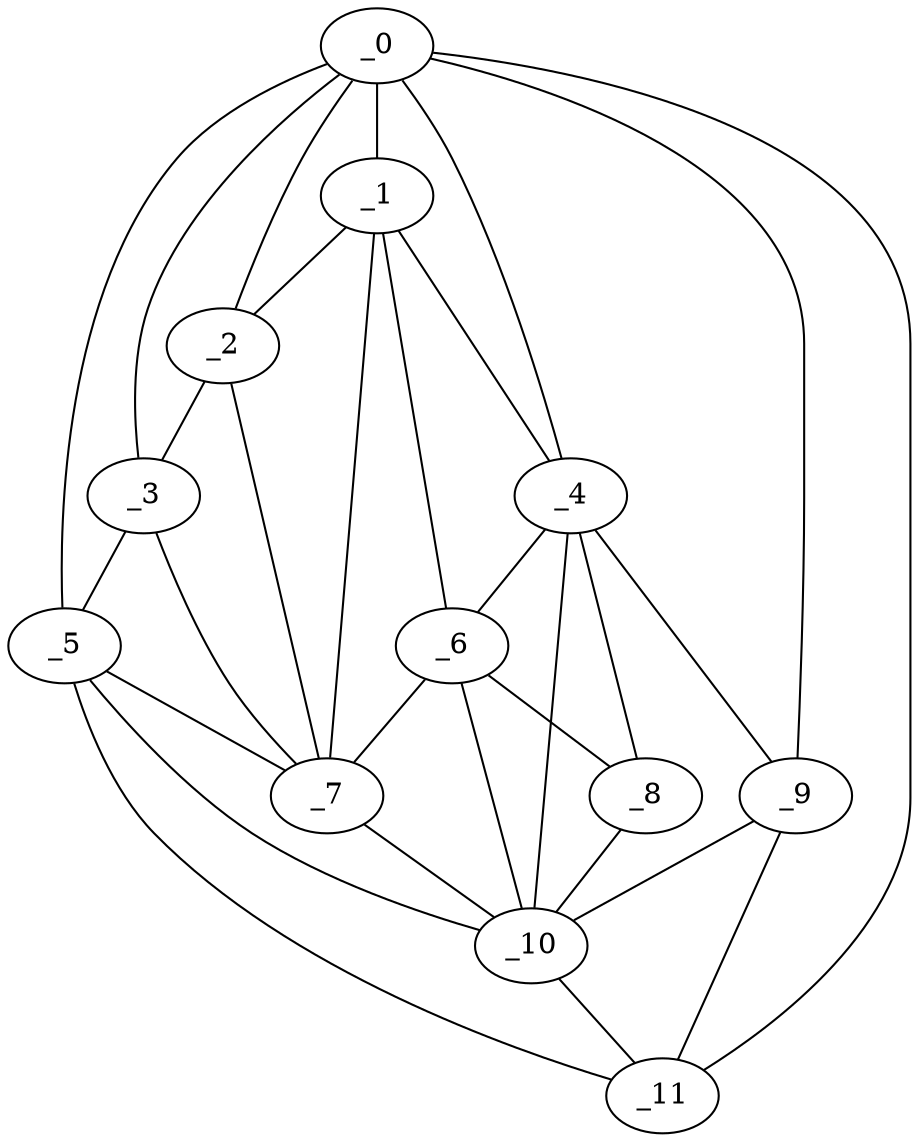 graph "obj26__110.gxl" {
	_0	 [x=19,
		y=14];
	_1	 [x=88,
		y=57];
	_0 -- _1	 [valence=2];
	_2	 [x=88,
		y=70];
	_0 -- _2	 [valence=2];
	_3	 [x=91,
		y=81];
	_0 -- _3	 [valence=1];
	_4	 [x=92,
		y=49];
	_0 -- _4	 [valence=1];
	_5	 [x=106,
		y=105];
	_0 -- _5	 [valence=1];
	_9	 [x=109,
		y=23];
	_0 -- _9	 [valence=2];
	_11	 [x=112,
		y=15];
	_0 -- _11	 [valence=1];
	_1 -- _2	 [valence=2];
	_1 -- _4	 [valence=2];
	_6	 [x=107,
		y=54];
	_1 -- _6	 [valence=2];
	_7	 [x=107,
		y=72];
	_1 -- _7	 [valence=1];
	_2 -- _3	 [valence=2];
	_2 -- _7	 [valence=2];
	_3 -- _5	 [valence=2];
	_3 -- _7	 [valence=1];
	_4 -- _6	 [valence=1];
	_8	 [x=108,
		y=42];
	_4 -- _8	 [valence=1];
	_4 -- _9	 [valence=2];
	_10	 [x=111,
		y=29];
	_4 -- _10	 [valence=1];
	_5 -- _7	 [valence=2];
	_5 -- _10	 [valence=2];
	_5 -- _11	 [valence=1];
	_6 -- _7	 [valence=2];
	_6 -- _8	 [valence=2];
	_6 -- _10	 [valence=2];
	_7 -- _10	 [valence=2];
	_8 -- _10	 [valence=2];
	_9 -- _10	 [valence=2];
	_9 -- _11	 [valence=2];
	_10 -- _11	 [valence=2];
}

